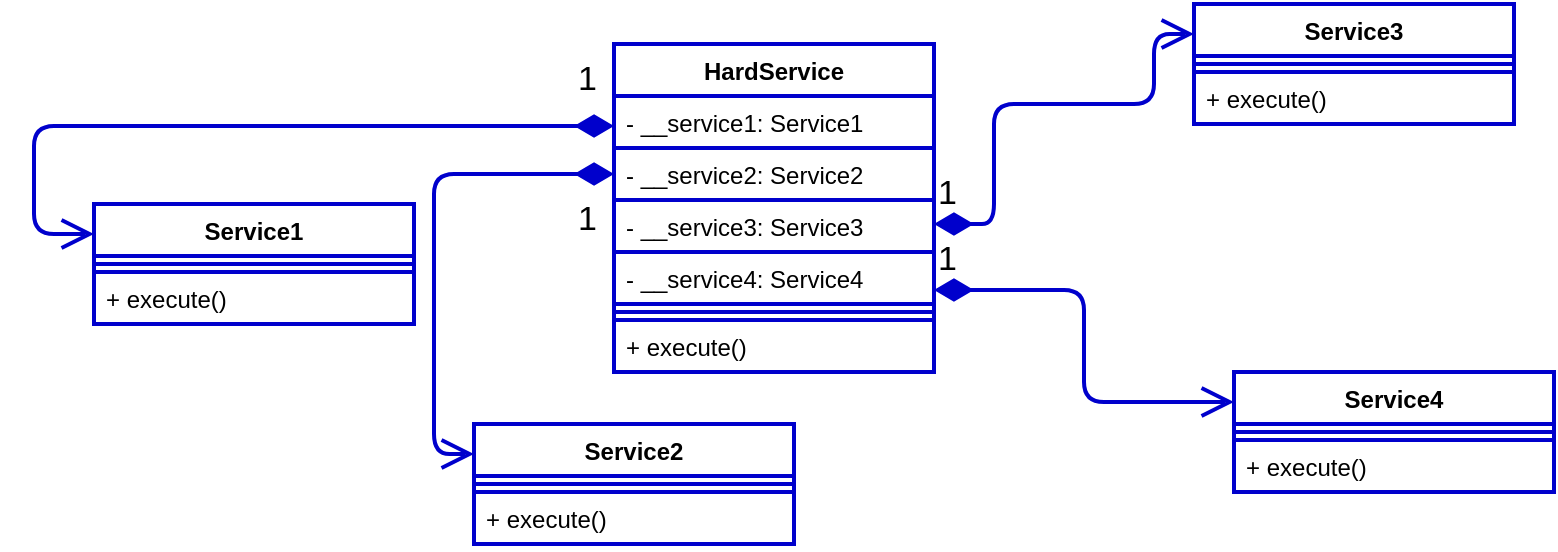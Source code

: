 <mxfile version="13.7.9" type="embed"><diagram id="r-OYRGq2VZSDw6rKtP9p" name="Page-1"><mxGraphModel dx="1050" dy="1786" grid="1" gridSize="10" guides="1" tooltips="1" connect="1" arrows="1" fold="1" page="1" pageScale="1" pageWidth="850" pageHeight="1100" background="#ffffff" math="0" shadow="0"><root><mxCell id="0"/><mxCell id="1" parent="0"/><mxCell id="15" value="HardService" style="swimlane;fontStyle=1;align=center;verticalAlign=top;childLayout=stackLayout;horizontal=1;startSize=26;horizontalStack=0;resizeParent=1;resizeParentMax=0;resizeLast=0;collapsible=1;marginBottom=0;fontColor=#000000;strokeColor=#0000CC;strokeWidth=2;fillColor=#FFFFFF;" parent="1" vertex="1"><mxGeometry x="320" y="-90" width="160" height="164" as="geometry"/></mxCell><mxCell id="18" value="- __service1: Service1" style="text;align=left;verticalAlign=top;spacingLeft=4;spacingRight=4;overflow=hidden;rotatable=0;points=[[0,0.5],[1,0.5]];portConstraint=eastwest;fontColor=#000000;strokeColor=#0000CC;strokeWidth=2;fillColor=#FFFFFF;" parent="15" vertex="1"><mxGeometry y="26" width="160" height="26" as="geometry"/></mxCell><mxCell id="19" value="- __service2: Service2" style="text;align=left;verticalAlign=top;spacingLeft=4;spacingRight=4;overflow=hidden;rotatable=0;points=[[0,0.5],[1,0.5]];portConstraint=eastwest;fontColor=#000000;strokeColor=#0000CC;strokeWidth=2;fillColor=#FFFFFF;" parent="15" vertex="1"><mxGeometry y="52" width="160" height="26" as="geometry"/></mxCell><mxCell id="20" value="- __service3: Service3" style="text;align=left;verticalAlign=top;spacingLeft=4;spacingRight=4;overflow=hidden;rotatable=0;points=[[0,0.5],[1,0.5]];portConstraint=eastwest;fontColor=#000000;strokeColor=#0000CC;strokeWidth=2;fillColor=#FFFFFF;" parent="15" vertex="1"><mxGeometry y="78" width="160" height="26" as="geometry"/></mxCell><mxCell id="21" value="- __service4: Service4" style="text;align=left;verticalAlign=top;spacingLeft=4;spacingRight=4;overflow=hidden;rotatable=0;points=[[0,0.5],[1,0.5]];portConstraint=eastwest;fontColor=#000000;strokeColor=#0000CC;strokeWidth=2;fillColor=#FFFFFF;" parent="15" vertex="1"><mxGeometry y="104" width="160" height="26" as="geometry"/></mxCell><mxCell id="16" value="" style="line;strokeWidth=2;align=left;verticalAlign=middle;spacingTop=-1;spacingLeft=3;spacingRight=3;rotatable=0;labelPosition=right;points=[];portConstraint=eastwest;fontColor=#000000;strokeColor=#0000CC;fillColor=#FFFFFF;" parent="15" vertex="1"><mxGeometry y="130" width="160" height="8" as="geometry"/></mxCell><mxCell id="17" value="+ execute()" style="text;align=left;verticalAlign=top;spacingLeft=4;spacingRight=4;overflow=hidden;rotatable=0;points=[[0,0.5],[1,0.5]];portConstraint=eastwest;fontColor=#000000;strokeColor=#0000CC;strokeWidth=2;fillColor=#FFFFFF;" parent="15" vertex="1"><mxGeometry y="138" width="160" height="26" as="geometry"/></mxCell><mxCell id="23" value="1" style="endArrow=open;html=1;endSize=12;startArrow=diamondThin;startSize=14;startFill=1;edgeStyle=orthogonalEdgeStyle;align=left;verticalAlign=bottom;strokeColor=#0000CC;entryX=0;entryY=0.25;entryDx=0;entryDy=0;exitX=0;exitY=0.25;exitDx=0;exitDy=0;strokeWidth=2;fontSize=17;labelBackgroundColor=none;fontColor=#000000;" parent="1" source="15" target="8" edge="1"><mxGeometry x="-0.893" y="-11" relative="1" as="geometry"><mxPoint x="240" y="-60" as="sourcePoint"/><mxPoint x="40" y="190" as="targetPoint"/><Array as="points"><mxPoint x="30" y="-49"/><mxPoint x="30" y="5"/></Array><mxPoint as="offset"/></mxGeometry></mxCell><mxCell id="24" value="1" style="endArrow=open;html=1;endSize=12;startArrow=diamondThin;startSize=14;startFill=1;edgeStyle=orthogonalEdgeStyle;align=left;verticalAlign=bottom;strokeColor=#0000CC;strokeWidth=2;exitX=0;exitY=0.5;exitDx=0;exitDy=0;entryX=0;entryY=0.25;entryDx=0;entryDy=0;fontSize=17;labelBackgroundColor=none;fontColor=#000000;" parent="1" source="19" target="2" edge="1"><mxGeometry y="70" relative="1" as="geometry"><mxPoint x="260" y="-30" as="sourcePoint"/><mxPoint x="300" y="190" as="targetPoint"/><Array as="points"><mxPoint x="230" y="-25"/></Array><mxPoint as="offset"/></mxGeometry></mxCell><mxCell id="25" value="1" style="endArrow=open;html=1;endSize=12;startArrow=diamondThin;startSize=14;startFill=1;edgeStyle=orthogonalEdgeStyle;align=left;verticalAlign=bottom;strokeColor=#0000CC;strokeWidth=2;entryX=0;entryY=0.25;entryDx=0;entryDy=0;fontSize=17;labelBackgroundColor=none;fontColor=#000000;" parent="1" target="11" edge="1"><mxGeometry x="-1" y="3" relative="1" as="geometry"><mxPoint x="480" as="sourcePoint"/><mxPoint x="470" y="230" as="targetPoint"/><Array as="points"><mxPoint x="510"/><mxPoint x="510" y="-60"/><mxPoint x="590" y="-60"/></Array></mxGeometry></mxCell><mxCell id="11" value="Service3" style="swimlane;fontStyle=1;align=center;verticalAlign=top;childLayout=stackLayout;horizontal=1;startSize=26;horizontalStack=0;resizeParent=1;resizeParentMax=0;resizeLast=0;collapsible=1;marginBottom=0;fontColor=#000000;strokeColor=#0000CC;strokeWidth=2;fillColor=#FFFFFF;" parent="1" vertex="1"><mxGeometry x="610" y="-110" width="160" height="60" as="geometry"/></mxCell><mxCell id="12" value="" style="line;strokeWidth=2;align=left;verticalAlign=middle;spacingTop=-1;spacingLeft=3;spacingRight=3;rotatable=0;labelPosition=right;points=[];portConstraint=eastwest;fontColor=#000000;strokeColor=#0000CC;fillColor=#FFFFFF;" parent="11" vertex="1"><mxGeometry y="26" width="160" height="8" as="geometry"/></mxCell><mxCell id="13" value="+ execute()" style="text;align=left;verticalAlign=top;spacingLeft=4;spacingRight=4;overflow=hidden;rotatable=0;points=[[0,0.5],[1,0.5]];portConstraint=eastwest;fontColor=#000000;strokeColor=#0000CC;strokeWidth=2;fillColor=#FFFFFF;" parent="11" vertex="1"><mxGeometry y="34" width="160" height="26" as="geometry"/></mxCell><mxCell id="26" value="1" style="endArrow=open;html=1;endSize=12;startArrow=diamondThin;startSize=14;startFill=1;edgeStyle=orthogonalEdgeStyle;align=left;verticalAlign=bottom;strokeColor=#0000CC;strokeWidth=2;exitX=1;exitY=0.75;exitDx=0;exitDy=0;entryX=0;entryY=0.25;entryDx=0;entryDy=0;fontSize=17;labelBackgroundColor=none;fontColor=#000000;" parent="1" source="15" target="5" edge="1"><mxGeometry x="-1" y="3" relative="1" as="geometry"><mxPoint x="460" y="130" as="sourcePoint"/><mxPoint x="620" y="130" as="targetPoint"/></mxGeometry></mxCell><mxCell id="5" value="Service4" style="swimlane;fontStyle=1;align=center;verticalAlign=top;childLayout=stackLayout;horizontal=1;startSize=26;horizontalStack=0;resizeParent=1;resizeParentMax=0;resizeLast=0;collapsible=1;marginBottom=0;fontColor=#000000;strokeColor=#0000CC;strokeWidth=2;fillColor=#FFFFFF;" parent="1" vertex="1"><mxGeometry x="630" y="74" width="160" height="60" as="geometry"/></mxCell><mxCell id="6" value="" style="line;strokeWidth=2;align=left;verticalAlign=middle;spacingTop=-1;spacingLeft=3;spacingRight=3;rotatable=0;labelPosition=right;points=[];portConstraint=eastwest;fontColor=#000000;strokeColor=#0000CC;fillColor=#FFFFFF;" parent="5" vertex="1"><mxGeometry y="26" width="160" height="8" as="geometry"/></mxCell><mxCell id="7" value="+ execute()" style="text;align=left;verticalAlign=top;spacingLeft=4;spacingRight=4;overflow=hidden;rotatable=0;points=[[0,0.5],[1,0.5]];portConstraint=eastwest;fontColor=#000000;strokeColor=#0000CC;strokeWidth=2;fillColor=#FFFFFF;" parent="5" vertex="1"><mxGeometry y="34" width="160" height="26" as="geometry"/></mxCell><mxCell id="8" value="Service1" style="swimlane;fontStyle=1;align=center;verticalAlign=top;childLayout=stackLayout;horizontal=1;startSize=26;horizontalStack=0;resizeParent=1;resizeParentMax=0;resizeLast=0;collapsible=1;marginBottom=0;fontColor=#000000;strokeColor=#0000CC;strokeWidth=2;fillColor=#FFFFFF;" parent="1" vertex="1"><mxGeometry x="60" y="-10" width="160" height="60" as="geometry"/></mxCell><mxCell id="9" value="" style="line;strokeWidth=2;align=left;verticalAlign=middle;spacingTop=-1;spacingLeft=3;spacingRight=3;rotatable=0;labelPosition=right;points=[];portConstraint=eastwest;fontColor=#000000;strokeColor=#0000CC;fillColor=#FFFFFF;" parent="8" vertex="1"><mxGeometry y="26" width="160" height="8" as="geometry"/></mxCell><mxCell id="10" value="+ execute()" style="text;align=left;verticalAlign=top;spacingLeft=4;spacingRight=4;overflow=hidden;rotatable=0;points=[[0,0.5],[1,0.5]];portConstraint=eastwest;fontColor=#000000;strokeColor=#0000CC;strokeWidth=2;fillColor=#FFFFFF;" parent="8" vertex="1"><mxGeometry y="34" width="160" height="26" as="geometry"/></mxCell><mxCell id="2" value="Service2" style="swimlane;fontStyle=1;align=center;verticalAlign=top;childLayout=stackLayout;horizontal=1;startSize=26;horizontalStack=0;resizeParent=1;resizeParentMax=0;resizeLast=0;collapsible=1;marginBottom=0;fontColor=#000000;strokeColor=#0000CC;strokeWidth=2;fillColor=#FFFFFF;" parent="1" vertex="1"><mxGeometry x="250" y="100" width="160" height="60" as="geometry"/></mxCell><mxCell id="3" value="" style="line;strokeWidth=2;align=left;verticalAlign=middle;spacingTop=-1;spacingLeft=3;spacingRight=3;rotatable=0;labelPosition=right;points=[];portConstraint=eastwest;fontColor=#000000;strokeColor=#0000CC;fillColor=#FFFFFF;" parent="2" vertex="1"><mxGeometry y="26" width="160" height="8" as="geometry"/></mxCell><mxCell id="4" value="+ execute()" style="text;align=left;verticalAlign=top;spacingLeft=4;spacingRight=4;overflow=hidden;rotatable=0;points=[[0,0.5],[1,0.5]];portConstraint=eastwest;fontColor=#000000;strokeColor=#0000CC;strokeWidth=2;fillColor=#FFFFFF;" parent="2" vertex="1"><mxGeometry y="34" width="160" height="26" as="geometry"/></mxCell></root></mxGraphModel></diagram></mxfile>